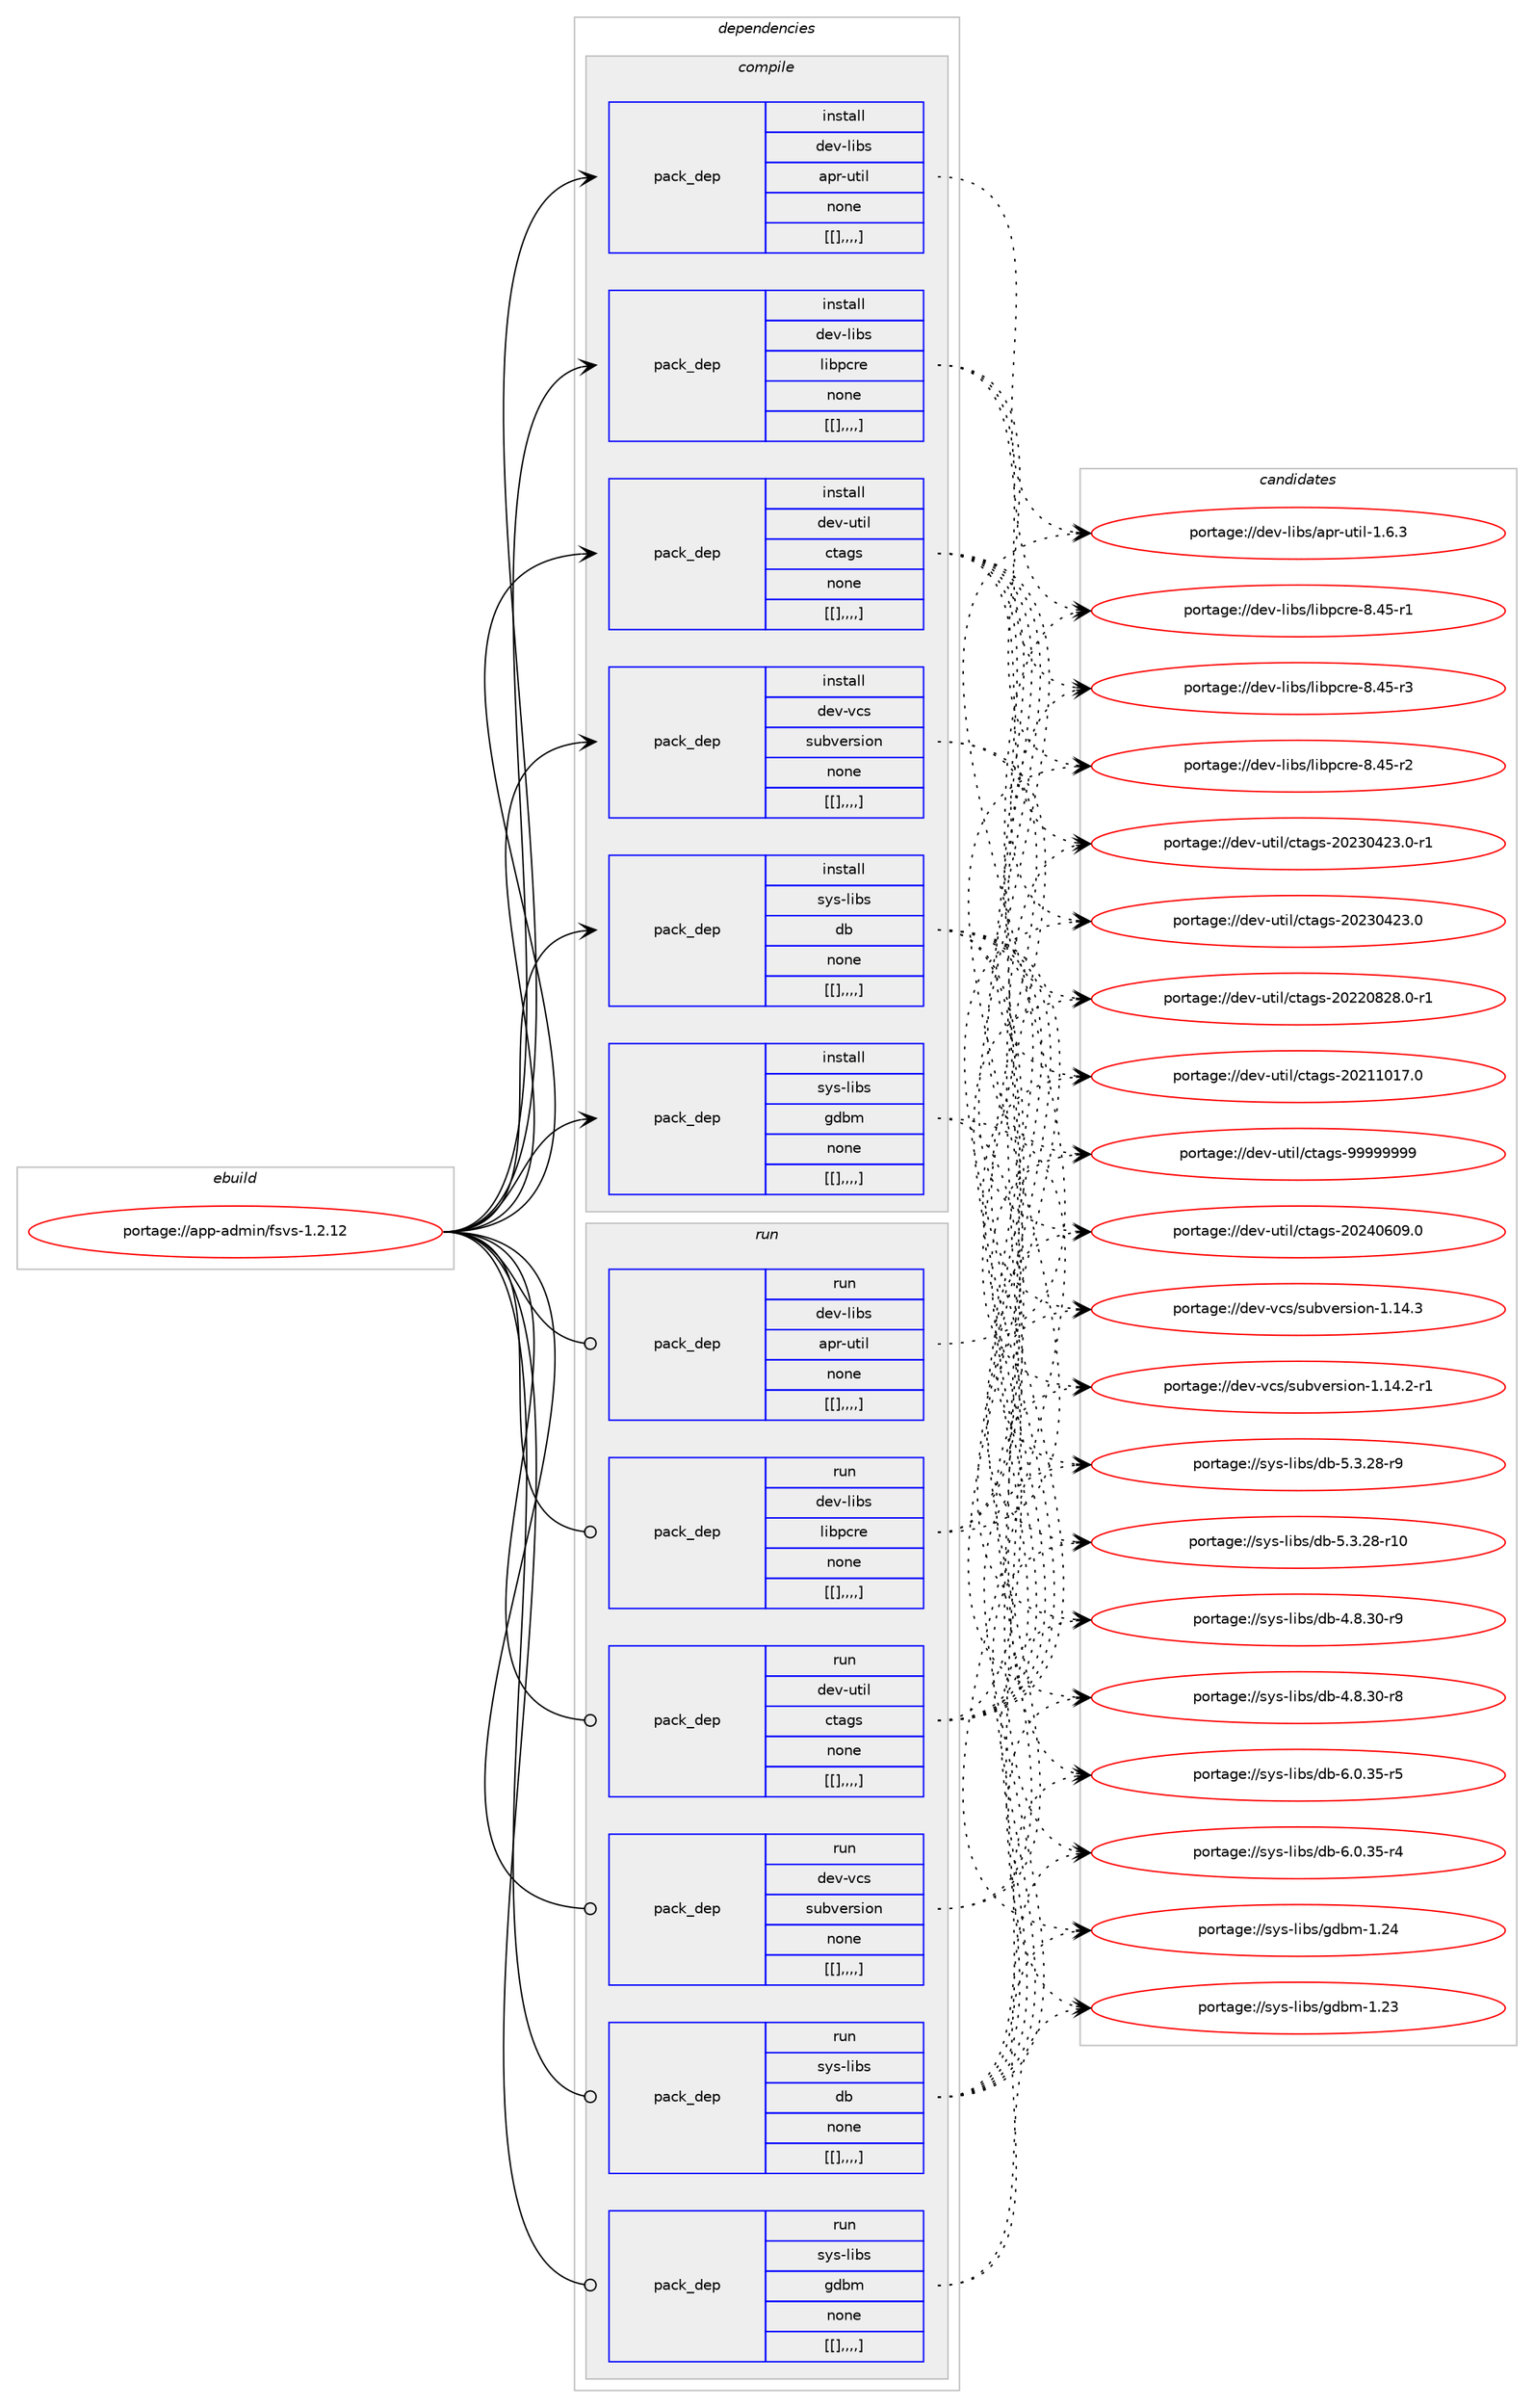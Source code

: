 digraph prolog {

# *************
# Graph options
# *************

newrank=true;
concentrate=true;
compound=true;
graph [rankdir=LR,fontname=Helvetica,fontsize=10,ranksep=1.5];#, ranksep=2.5, nodesep=0.2];
edge  [arrowhead=vee];
node  [fontname=Helvetica,fontsize=10];

# **********
# The ebuild
# **********

subgraph cluster_leftcol {
color=gray;
label=<<i>ebuild</i>>;
id [label="portage://app-admin/fsvs-1.2.12", color=red, width=4, href="../app-admin/fsvs-1.2.12.svg"];
}

# ****************
# The dependencies
# ****************

subgraph cluster_midcol {
color=gray;
label=<<i>dependencies</i>>;
subgraph cluster_compile {
fillcolor="#eeeeee";
style=filled;
label=<<i>compile</i>>;
subgraph pack2027 {
dependency2641 [label=<<TABLE BORDER="0" CELLBORDER="1" CELLSPACING="0" CELLPADDING="4" WIDTH="220"><TR><TD ROWSPAN="6" CELLPADDING="30">pack_dep</TD></TR><TR><TD WIDTH="110">install</TD></TR><TR><TD>dev-libs</TD></TR><TR><TD>apr-util</TD></TR><TR><TD>none</TD></TR><TR><TD>[[],,,,]</TD></TR></TABLE>>, shape=none, color=blue];
}
id:e -> dependency2641:w [weight=20,style="solid",arrowhead="vee"];
subgraph pack2028 {
dependency2642 [label=<<TABLE BORDER="0" CELLBORDER="1" CELLSPACING="0" CELLPADDING="4" WIDTH="220"><TR><TD ROWSPAN="6" CELLPADDING="30">pack_dep</TD></TR><TR><TD WIDTH="110">install</TD></TR><TR><TD>dev-libs</TD></TR><TR><TD>libpcre</TD></TR><TR><TD>none</TD></TR><TR><TD>[[],,,,]</TD></TR></TABLE>>, shape=none, color=blue];
}
id:e -> dependency2642:w [weight=20,style="solid",arrowhead="vee"];
subgraph pack2029 {
dependency2643 [label=<<TABLE BORDER="0" CELLBORDER="1" CELLSPACING="0" CELLPADDING="4" WIDTH="220"><TR><TD ROWSPAN="6" CELLPADDING="30">pack_dep</TD></TR><TR><TD WIDTH="110">install</TD></TR><TR><TD>dev-util</TD></TR><TR><TD>ctags</TD></TR><TR><TD>none</TD></TR><TR><TD>[[],,,,]</TD></TR></TABLE>>, shape=none, color=blue];
}
id:e -> dependency2643:w [weight=20,style="solid",arrowhead="vee"];
subgraph pack2030 {
dependency2644 [label=<<TABLE BORDER="0" CELLBORDER="1" CELLSPACING="0" CELLPADDING="4" WIDTH="220"><TR><TD ROWSPAN="6" CELLPADDING="30">pack_dep</TD></TR><TR><TD WIDTH="110">install</TD></TR><TR><TD>dev-vcs</TD></TR><TR><TD>subversion</TD></TR><TR><TD>none</TD></TR><TR><TD>[[],,,,]</TD></TR></TABLE>>, shape=none, color=blue];
}
id:e -> dependency2644:w [weight=20,style="solid",arrowhead="vee"];
subgraph pack2031 {
dependency2645 [label=<<TABLE BORDER="0" CELLBORDER="1" CELLSPACING="0" CELLPADDING="4" WIDTH="220"><TR><TD ROWSPAN="6" CELLPADDING="30">pack_dep</TD></TR><TR><TD WIDTH="110">install</TD></TR><TR><TD>sys-libs</TD></TR><TR><TD>db</TD></TR><TR><TD>none</TD></TR><TR><TD>[[],,,,]</TD></TR></TABLE>>, shape=none, color=blue];
}
id:e -> dependency2645:w [weight=20,style="solid",arrowhead="vee"];
subgraph pack2032 {
dependency2646 [label=<<TABLE BORDER="0" CELLBORDER="1" CELLSPACING="0" CELLPADDING="4" WIDTH="220"><TR><TD ROWSPAN="6" CELLPADDING="30">pack_dep</TD></TR><TR><TD WIDTH="110">install</TD></TR><TR><TD>sys-libs</TD></TR><TR><TD>gdbm</TD></TR><TR><TD>none</TD></TR><TR><TD>[[],,,,]</TD></TR></TABLE>>, shape=none, color=blue];
}
id:e -> dependency2646:w [weight=20,style="solid",arrowhead="vee"];
}
subgraph cluster_compileandrun {
fillcolor="#eeeeee";
style=filled;
label=<<i>compile and run</i>>;
}
subgraph cluster_run {
fillcolor="#eeeeee";
style=filled;
label=<<i>run</i>>;
subgraph pack2033 {
dependency2647 [label=<<TABLE BORDER="0" CELLBORDER="1" CELLSPACING="0" CELLPADDING="4" WIDTH="220"><TR><TD ROWSPAN="6" CELLPADDING="30">pack_dep</TD></TR><TR><TD WIDTH="110">run</TD></TR><TR><TD>dev-libs</TD></TR><TR><TD>apr-util</TD></TR><TR><TD>none</TD></TR><TR><TD>[[],,,,]</TD></TR></TABLE>>, shape=none, color=blue];
}
id:e -> dependency2647:w [weight=20,style="solid",arrowhead="odot"];
subgraph pack2034 {
dependency2648 [label=<<TABLE BORDER="0" CELLBORDER="1" CELLSPACING="0" CELLPADDING="4" WIDTH="220"><TR><TD ROWSPAN="6" CELLPADDING="30">pack_dep</TD></TR><TR><TD WIDTH="110">run</TD></TR><TR><TD>dev-libs</TD></TR><TR><TD>libpcre</TD></TR><TR><TD>none</TD></TR><TR><TD>[[],,,,]</TD></TR></TABLE>>, shape=none, color=blue];
}
id:e -> dependency2648:w [weight=20,style="solid",arrowhead="odot"];
subgraph pack2035 {
dependency2649 [label=<<TABLE BORDER="0" CELLBORDER="1" CELLSPACING="0" CELLPADDING="4" WIDTH="220"><TR><TD ROWSPAN="6" CELLPADDING="30">pack_dep</TD></TR><TR><TD WIDTH="110">run</TD></TR><TR><TD>dev-util</TD></TR><TR><TD>ctags</TD></TR><TR><TD>none</TD></TR><TR><TD>[[],,,,]</TD></TR></TABLE>>, shape=none, color=blue];
}
id:e -> dependency2649:w [weight=20,style="solid",arrowhead="odot"];
subgraph pack2036 {
dependency2650 [label=<<TABLE BORDER="0" CELLBORDER="1" CELLSPACING="0" CELLPADDING="4" WIDTH="220"><TR><TD ROWSPAN="6" CELLPADDING="30">pack_dep</TD></TR><TR><TD WIDTH="110">run</TD></TR><TR><TD>dev-vcs</TD></TR><TR><TD>subversion</TD></TR><TR><TD>none</TD></TR><TR><TD>[[],,,,]</TD></TR></TABLE>>, shape=none, color=blue];
}
id:e -> dependency2650:w [weight=20,style="solid",arrowhead="odot"];
subgraph pack2037 {
dependency2651 [label=<<TABLE BORDER="0" CELLBORDER="1" CELLSPACING="0" CELLPADDING="4" WIDTH="220"><TR><TD ROWSPAN="6" CELLPADDING="30">pack_dep</TD></TR><TR><TD WIDTH="110">run</TD></TR><TR><TD>sys-libs</TD></TR><TR><TD>db</TD></TR><TR><TD>none</TD></TR><TR><TD>[[],,,,]</TD></TR></TABLE>>, shape=none, color=blue];
}
id:e -> dependency2651:w [weight=20,style="solid",arrowhead="odot"];
subgraph pack2038 {
dependency2652 [label=<<TABLE BORDER="0" CELLBORDER="1" CELLSPACING="0" CELLPADDING="4" WIDTH="220"><TR><TD ROWSPAN="6" CELLPADDING="30">pack_dep</TD></TR><TR><TD WIDTH="110">run</TD></TR><TR><TD>sys-libs</TD></TR><TR><TD>gdbm</TD></TR><TR><TD>none</TD></TR><TR><TD>[[],,,,]</TD></TR></TABLE>>, shape=none, color=blue];
}
id:e -> dependency2652:w [weight=20,style="solid",arrowhead="odot"];
}
}

# **************
# The candidates
# **************

subgraph cluster_choices {
rank=same;
color=gray;
label=<<i>candidates</i>>;

subgraph choice2027 {
color=black;
nodesep=1;
choice1001011184510810598115479711211445117116105108454946544651 [label="portage://dev-libs/apr-util-1.6.3", color=red, width=4,href="../dev-libs/apr-util-1.6.3.svg"];
dependency2641:e -> choice1001011184510810598115479711211445117116105108454946544651:w [style=dotted,weight="100"];
}
subgraph choice2028 {
color=black;
nodesep=1;
choice100101118451081059811547108105981129911410145564652534511451 [label="portage://dev-libs/libpcre-8.45-r3", color=red, width=4,href="../dev-libs/libpcre-8.45-r3.svg"];
choice100101118451081059811547108105981129911410145564652534511450 [label="portage://dev-libs/libpcre-8.45-r2", color=red, width=4,href="../dev-libs/libpcre-8.45-r2.svg"];
choice100101118451081059811547108105981129911410145564652534511449 [label="portage://dev-libs/libpcre-8.45-r1", color=red, width=4,href="../dev-libs/libpcre-8.45-r1.svg"];
dependency2642:e -> choice100101118451081059811547108105981129911410145564652534511451:w [style=dotted,weight="100"];
dependency2642:e -> choice100101118451081059811547108105981129911410145564652534511450:w [style=dotted,weight="100"];
dependency2642:e -> choice100101118451081059811547108105981129911410145564652534511449:w [style=dotted,weight="100"];
}
subgraph choice2029 {
color=black;
nodesep=1;
choice10010111845117116105108479911697103115455757575757575757 [label="portage://dev-util/ctags-99999999", color=red, width=4,href="../dev-util/ctags-99999999.svg"];
choice100101118451171161051084799116971031154550485052485448574648 [label="portage://dev-util/ctags-20240609.0", color=red, width=4,href="../dev-util/ctags-20240609.0.svg"];
choice1001011184511711610510847991169710311545504850514852505146484511449 [label="portage://dev-util/ctags-20230423.0-r1", color=red, width=4,href="../dev-util/ctags-20230423.0-r1.svg"];
choice100101118451171161051084799116971031154550485051485250514648 [label="portage://dev-util/ctags-20230423.0", color=red, width=4,href="../dev-util/ctags-20230423.0.svg"];
choice1001011184511711610510847991169710311545504850504856505646484511449 [label="portage://dev-util/ctags-20220828.0-r1", color=red, width=4,href="../dev-util/ctags-20220828.0-r1.svg"];
choice100101118451171161051084799116971031154550485049494849554648 [label="portage://dev-util/ctags-20211017.0", color=red, width=4,href="../dev-util/ctags-20211017.0.svg"];
dependency2643:e -> choice10010111845117116105108479911697103115455757575757575757:w [style=dotted,weight="100"];
dependency2643:e -> choice100101118451171161051084799116971031154550485052485448574648:w [style=dotted,weight="100"];
dependency2643:e -> choice1001011184511711610510847991169710311545504850514852505146484511449:w [style=dotted,weight="100"];
dependency2643:e -> choice100101118451171161051084799116971031154550485051485250514648:w [style=dotted,weight="100"];
dependency2643:e -> choice1001011184511711610510847991169710311545504850504856505646484511449:w [style=dotted,weight="100"];
dependency2643:e -> choice100101118451171161051084799116971031154550485049494849554648:w [style=dotted,weight="100"];
}
subgraph choice2030 {
color=black;
nodesep=1;
choice1001011184511899115471151179811810111411510511111045494649524651 [label="portage://dev-vcs/subversion-1.14.3", color=red, width=4,href="../dev-vcs/subversion-1.14.3.svg"];
choice10010111845118991154711511798118101114115105111110454946495246504511449 [label="portage://dev-vcs/subversion-1.14.2-r1", color=red, width=4,href="../dev-vcs/subversion-1.14.2-r1.svg"];
dependency2644:e -> choice1001011184511899115471151179811810111411510511111045494649524651:w [style=dotted,weight="100"];
dependency2644:e -> choice10010111845118991154711511798118101114115105111110454946495246504511449:w [style=dotted,weight="100"];
}
subgraph choice2031 {
color=black;
nodesep=1;
choice11512111545108105981154710098455446484651534511453 [label="portage://sys-libs/db-6.0.35-r5", color=red, width=4,href="../sys-libs/db-6.0.35-r5.svg"];
choice11512111545108105981154710098455446484651534511452 [label="portage://sys-libs/db-6.0.35-r4", color=red, width=4,href="../sys-libs/db-6.0.35-r4.svg"];
choice11512111545108105981154710098455346514650564511457 [label="portage://sys-libs/db-5.3.28-r9", color=red, width=4,href="../sys-libs/db-5.3.28-r9.svg"];
choice1151211154510810598115471009845534651465056451144948 [label="portage://sys-libs/db-5.3.28-r10", color=red, width=4,href="../sys-libs/db-5.3.28-r10.svg"];
choice11512111545108105981154710098455246564651484511457 [label="portage://sys-libs/db-4.8.30-r9", color=red, width=4,href="../sys-libs/db-4.8.30-r9.svg"];
choice11512111545108105981154710098455246564651484511456 [label="portage://sys-libs/db-4.8.30-r8", color=red, width=4,href="../sys-libs/db-4.8.30-r8.svg"];
dependency2645:e -> choice11512111545108105981154710098455446484651534511453:w [style=dotted,weight="100"];
dependency2645:e -> choice11512111545108105981154710098455446484651534511452:w [style=dotted,weight="100"];
dependency2645:e -> choice11512111545108105981154710098455346514650564511457:w [style=dotted,weight="100"];
dependency2645:e -> choice1151211154510810598115471009845534651465056451144948:w [style=dotted,weight="100"];
dependency2645:e -> choice11512111545108105981154710098455246564651484511457:w [style=dotted,weight="100"];
dependency2645:e -> choice11512111545108105981154710098455246564651484511456:w [style=dotted,weight="100"];
}
subgraph choice2032 {
color=black;
nodesep=1;
choice115121115451081059811547103100981094549465052 [label="portage://sys-libs/gdbm-1.24", color=red, width=4,href="../sys-libs/gdbm-1.24.svg"];
choice115121115451081059811547103100981094549465051 [label="portage://sys-libs/gdbm-1.23", color=red, width=4,href="../sys-libs/gdbm-1.23.svg"];
dependency2646:e -> choice115121115451081059811547103100981094549465052:w [style=dotted,weight="100"];
dependency2646:e -> choice115121115451081059811547103100981094549465051:w [style=dotted,weight="100"];
}
subgraph choice2033 {
color=black;
nodesep=1;
choice1001011184510810598115479711211445117116105108454946544651 [label="portage://dev-libs/apr-util-1.6.3", color=red, width=4,href="../dev-libs/apr-util-1.6.3.svg"];
dependency2647:e -> choice1001011184510810598115479711211445117116105108454946544651:w [style=dotted,weight="100"];
}
subgraph choice2034 {
color=black;
nodesep=1;
choice100101118451081059811547108105981129911410145564652534511451 [label="portage://dev-libs/libpcre-8.45-r3", color=red, width=4,href="../dev-libs/libpcre-8.45-r3.svg"];
choice100101118451081059811547108105981129911410145564652534511450 [label="portage://dev-libs/libpcre-8.45-r2", color=red, width=4,href="../dev-libs/libpcre-8.45-r2.svg"];
choice100101118451081059811547108105981129911410145564652534511449 [label="portage://dev-libs/libpcre-8.45-r1", color=red, width=4,href="../dev-libs/libpcre-8.45-r1.svg"];
dependency2648:e -> choice100101118451081059811547108105981129911410145564652534511451:w [style=dotted,weight="100"];
dependency2648:e -> choice100101118451081059811547108105981129911410145564652534511450:w [style=dotted,weight="100"];
dependency2648:e -> choice100101118451081059811547108105981129911410145564652534511449:w [style=dotted,weight="100"];
}
subgraph choice2035 {
color=black;
nodesep=1;
choice10010111845117116105108479911697103115455757575757575757 [label="portage://dev-util/ctags-99999999", color=red, width=4,href="../dev-util/ctags-99999999.svg"];
choice100101118451171161051084799116971031154550485052485448574648 [label="portage://dev-util/ctags-20240609.0", color=red, width=4,href="../dev-util/ctags-20240609.0.svg"];
choice1001011184511711610510847991169710311545504850514852505146484511449 [label="portage://dev-util/ctags-20230423.0-r1", color=red, width=4,href="../dev-util/ctags-20230423.0-r1.svg"];
choice100101118451171161051084799116971031154550485051485250514648 [label="portage://dev-util/ctags-20230423.0", color=red, width=4,href="../dev-util/ctags-20230423.0.svg"];
choice1001011184511711610510847991169710311545504850504856505646484511449 [label="portage://dev-util/ctags-20220828.0-r1", color=red, width=4,href="../dev-util/ctags-20220828.0-r1.svg"];
choice100101118451171161051084799116971031154550485049494849554648 [label="portage://dev-util/ctags-20211017.0", color=red, width=4,href="../dev-util/ctags-20211017.0.svg"];
dependency2649:e -> choice10010111845117116105108479911697103115455757575757575757:w [style=dotted,weight="100"];
dependency2649:e -> choice100101118451171161051084799116971031154550485052485448574648:w [style=dotted,weight="100"];
dependency2649:e -> choice1001011184511711610510847991169710311545504850514852505146484511449:w [style=dotted,weight="100"];
dependency2649:e -> choice100101118451171161051084799116971031154550485051485250514648:w [style=dotted,weight="100"];
dependency2649:e -> choice1001011184511711610510847991169710311545504850504856505646484511449:w [style=dotted,weight="100"];
dependency2649:e -> choice100101118451171161051084799116971031154550485049494849554648:w [style=dotted,weight="100"];
}
subgraph choice2036 {
color=black;
nodesep=1;
choice1001011184511899115471151179811810111411510511111045494649524651 [label="portage://dev-vcs/subversion-1.14.3", color=red, width=4,href="../dev-vcs/subversion-1.14.3.svg"];
choice10010111845118991154711511798118101114115105111110454946495246504511449 [label="portage://dev-vcs/subversion-1.14.2-r1", color=red, width=4,href="../dev-vcs/subversion-1.14.2-r1.svg"];
dependency2650:e -> choice1001011184511899115471151179811810111411510511111045494649524651:w [style=dotted,weight="100"];
dependency2650:e -> choice10010111845118991154711511798118101114115105111110454946495246504511449:w [style=dotted,weight="100"];
}
subgraph choice2037 {
color=black;
nodesep=1;
choice11512111545108105981154710098455446484651534511453 [label="portage://sys-libs/db-6.0.35-r5", color=red, width=4,href="../sys-libs/db-6.0.35-r5.svg"];
choice11512111545108105981154710098455446484651534511452 [label="portage://sys-libs/db-6.0.35-r4", color=red, width=4,href="../sys-libs/db-6.0.35-r4.svg"];
choice11512111545108105981154710098455346514650564511457 [label="portage://sys-libs/db-5.3.28-r9", color=red, width=4,href="../sys-libs/db-5.3.28-r9.svg"];
choice1151211154510810598115471009845534651465056451144948 [label="portage://sys-libs/db-5.3.28-r10", color=red, width=4,href="../sys-libs/db-5.3.28-r10.svg"];
choice11512111545108105981154710098455246564651484511457 [label="portage://sys-libs/db-4.8.30-r9", color=red, width=4,href="../sys-libs/db-4.8.30-r9.svg"];
choice11512111545108105981154710098455246564651484511456 [label="portage://sys-libs/db-4.8.30-r8", color=red, width=4,href="../sys-libs/db-4.8.30-r8.svg"];
dependency2651:e -> choice11512111545108105981154710098455446484651534511453:w [style=dotted,weight="100"];
dependency2651:e -> choice11512111545108105981154710098455446484651534511452:w [style=dotted,weight="100"];
dependency2651:e -> choice11512111545108105981154710098455346514650564511457:w [style=dotted,weight="100"];
dependency2651:e -> choice1151211154510810598115471009845534651465056451144948:w [style=dotted,weight="100"];
dependency2651:e -> choice11512111545108105981154710098455246564651484511457:w [style=dotted,weight="100"];
dependency2651:e -> choice11512111545108105981154710098455246564651484511456:w [style=dotted,weight="100"];
}
subgraph choice2038 {
color=black;
nodesep=1;
choice115121115451081059811547103100981094549465052 [label="portage://sys-libs/gdbm-1.24", color=red, width=4,href="../sys-libs/gdbm-1.24.svg"];
choice115121115451081059811547103100981094549465051 [label="portage://sys-libs/gdbm-1.23", color=red, width=4,href="../sys-libs/gdbm-1.23.svg"];
dependency2652:e -> choice115121115451081059811547103100981094549465052:w [style=dotted,weight="100"];
dependency2652:e -> choice115121115451081059811547103100981094549465051:w [style=dotted,weight="100"];
}
}

}

